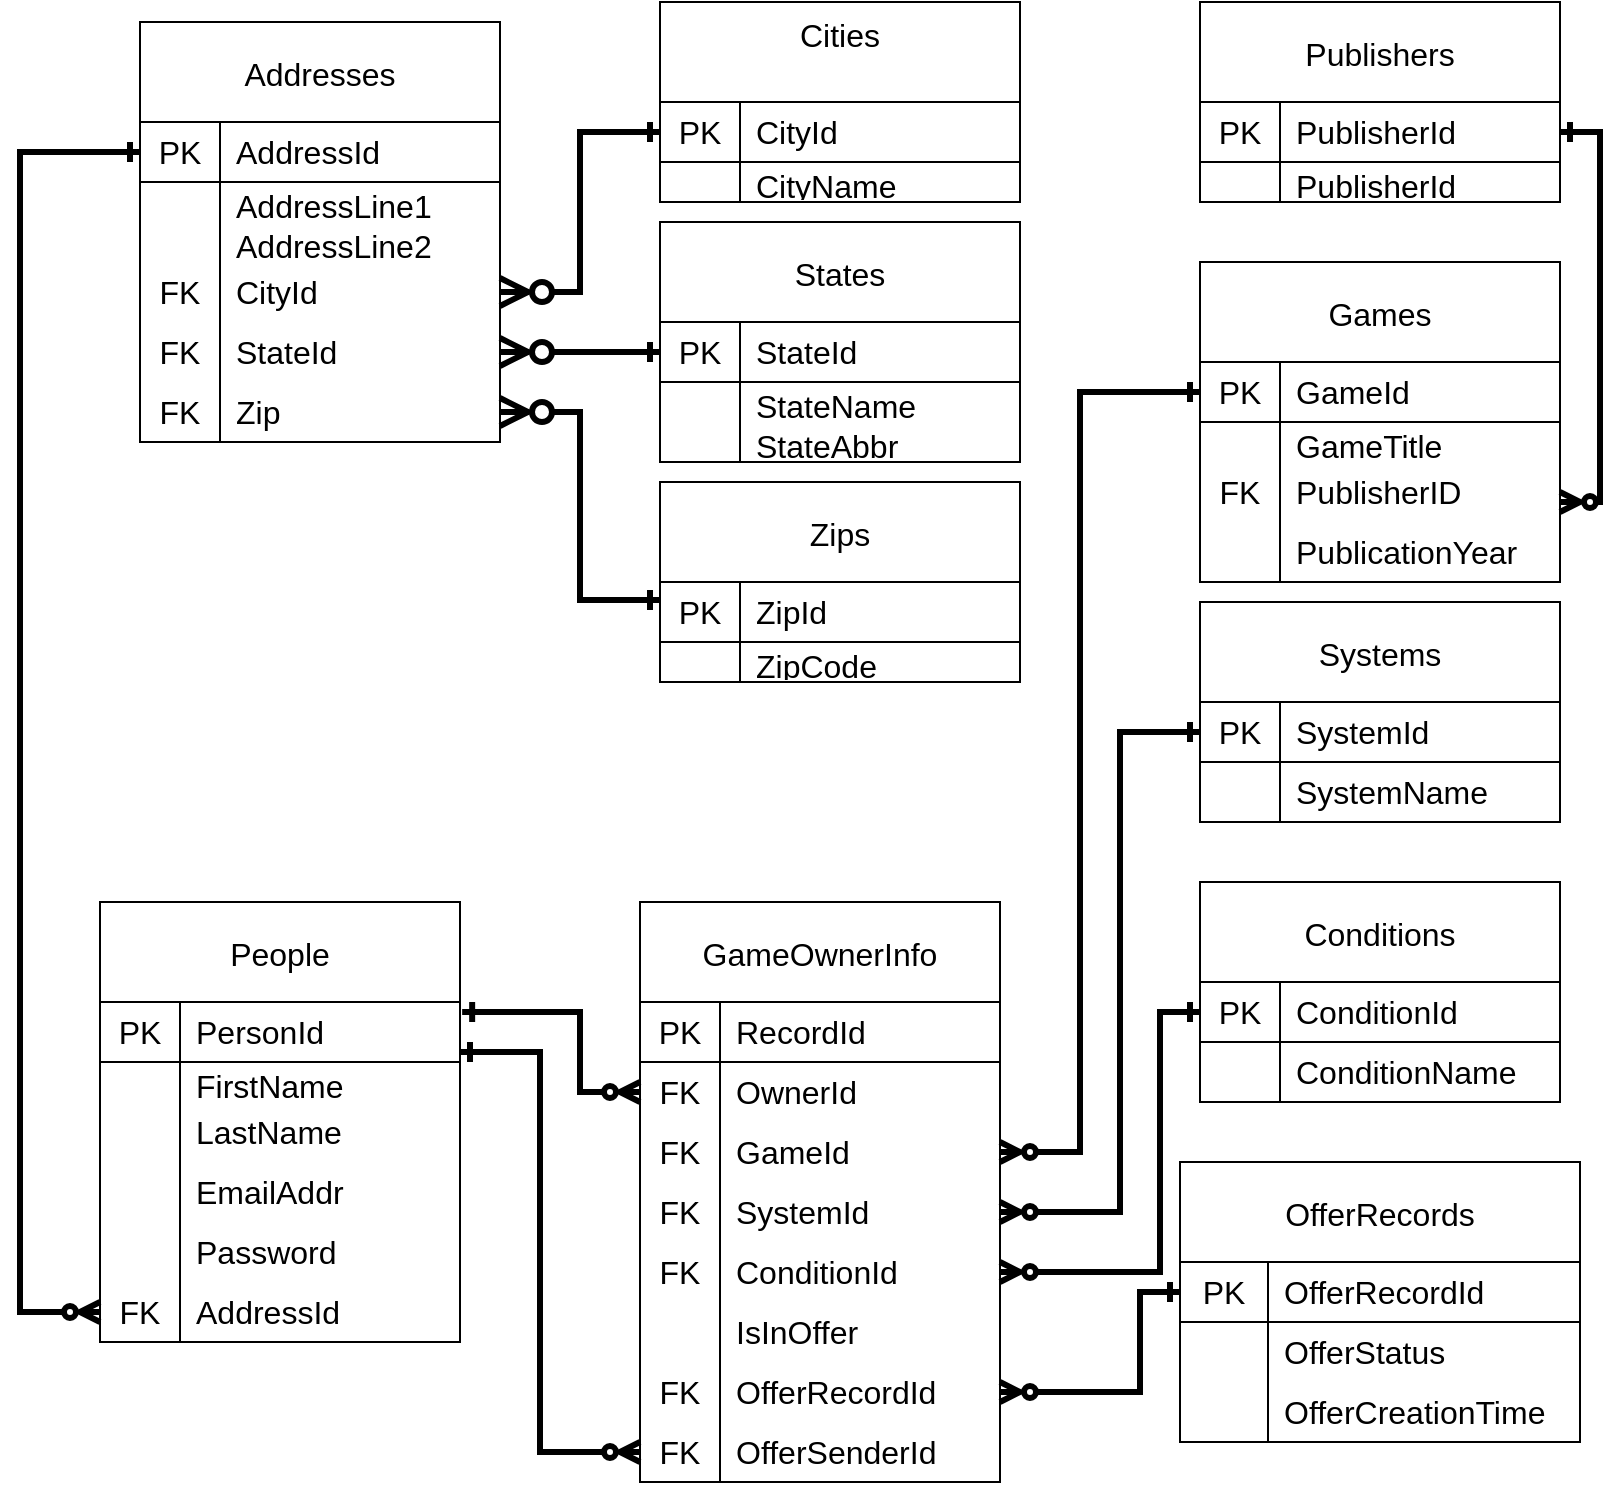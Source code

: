 <mxfile version="26.0.7">
  <diagram name="Page-1" id="Dy0E-FYEpQCQ-sYLgmge">
    <mxGraphModel dx="2074" dy="1261" grid="1" gridSize="10" guides="1" tooltips="1" connect="1" arrows="1" fold="1" page="1" pageScale="1" pageWidth="850" pageHeight="1100" math="0" shadow="0">
      <root>
        <mxCell id="0" />
        <mxCell id="1" parent="0" />
        <object label="GameOwnerInfo" Name="GameOwnerInfo" id="LpSUubDBZR_apJk9NTHd-6">
          <mxCell style="shape=table;startSize=50;container=1;collapsible=0;childLayout=tableLayout;fixedRows=1;rowLines=0;fontStyle=0;strokeColor=default;fontSize=16;columnLines=1;points=[[0,0,0,0,0],[0,0.25,0,0,0],[0,0.5,0,0,0],[0,0.75,0,0,0],[0,1,0,0,0],[0.25,0,0,0,0],[0.25,1,0,0,0],[0.5,0,0,0,0],[0.5,1,0,0,0],[0.75,0,0,0,0],[0.75,1,0,0,0],[1,0,0,0,0],[1,0.25,0,0,0],[1,0.5,0,0,0],[1,0.75,0,0,0],[1,1,0,0,0]];" parent="1" vertex="1">
            <mxGeometry x="340" y="470" width="180" height="290" as="geometry" />
          </mxCell>
        </object>
        <mxCell id="LpSUubDBZR_apJk9NTHd-7" value="" style="shape=tableRow;horizontal=0;startSize=0;swimlaneHead=0;swimlaneBody=0;top=0;left=0;bottom=0;right=0;collapsible=0;dropTarget=0;fillColor=none;points=[[0,0.5],[1,0.5]];portConstraint=eastwest;strokeColor=inherit;fontSize=16;" parent="LpSUubDBZR_apJk9NTHd-6" vertex="1">
          <mxGeometry y="50" width="180" height="30" as="geometry" />
        </mxCell>
        <mxCell id="LpSUubDBZR_apJk9NTHd-8" value="PK" style="shape=partialRectangle;html=1;whiteSpace=wrap;connectable=0;fillColor=none;top=0;left=0;bottom=1;right=0;overflow=hidden;pointerEvents=1;strokeColor=inherit;fontSize=16;" parent="LpSUubDBZR_apJk9NTHd-7" vertex="1">
          <mxGeometry width="40" height="30" as="geometry">
            <mxRectangle width="40" height="30" as="alternateBounds" />
          </mxGeometry>
        </mxCell>
        <mxCell id="LpSUubDBZR_apJk9NTHd-9" value="&lt;div&gt;RecordId&lt;/div&gt;" style="shape=partialRectangle;html=1;whiteSpace=wrap;connectable=0;fillColor=none;top=0;left=0;bottom=1;right=0;align=left;spacingLeft=6;overflow=hidden;strokeColor=inherit;fontSize=16;" parent="LpSUubDBZR_apJk9NTHd-7" vertex="1">
          <mxGeometry x="40" width="140" height="30" as="geometry">
            <mxRectangle width="140" height="30" as="alternateBounds" />
          </mxGeometry>
        </mxCell>
        <mxCell id="LpSUubDBZR_apJk9NTHd-10" value="" style="shape=tableRow;horizontal=0;startSize=0;swimlaneHead=0;swimlaneBody=0;top=0;left=0;bottom=0;right=0;collapsible=0;dropTarget=0;fillColor=none;points=[[0,0.5],[1,0.5]];portConstraint=eastwest;strokeColor=inherit;fontSize=16;" parent="LpSUubDBZR_apJk9NTHd-6" vertex="1">
          <mxGeometry y="80" width="180" height="30" as="geometry" />
        </mxCell>
        <mxCell id="LpSUubDBZR_apJk9NTHd-11" value="FK" style="shape=partialRectangle;html=1;whiteSpace=wrap;connectable=0;fillColor=none;top=0;left=0;bottom=0;right=0;overflow=hidden;strokeColor=inherit;fontSize=16;" parent="LpSUubDBZR_apJk9NTHd-10" vertex="1">
          <mxGeometry width="40" height="30" as="geometry">
            <mxRectangle width="40" height="30" as="alternateBounds" />
          </mxGeometry>
        </mxCell>
        <mxCell id="LpSUubDBZR_apJk9NTHd-12" value="OwnerId" style="shape=partialRectangle;html=1;whiteSpace=wrap;connectable=0;fillColor=none;top=0;left=0;bottom=0;right=0;align=left;spacingLeft=6;overflow=hidden;strokeColor=inherit;fontSize=16;" parent="LpSUubDBZR_apJk9NTHd-10" vertex="1">
          <mxGeometry x="40" width="140" height="30" as="geometry">
            <mxRectangle width="140" height="30" as="alternateBounds" />
          </mxGeometry>
        </mxCell>
        <mxCell id="LpSUubDBZR_apJk9NTHd-13" value="" style="shape=tableRow;horizontal=0;startSize=0;swimlaneHead=0;swimlaneBody=0;top=0;left=0;bottom=0;right=0;collapsible=0;dropTarget=0;fillColor=none;points=[[0,0.5],[1,0.5]];portConstraint=eastwest;strokeColor=inherit;fontSize=16;" parent="LpSUubDBZR_apJk9NTHd-6" vertex="1">
          <mxGeometry y="110" width="180" height="30" as="geometry" />
        </mxCell>
        <mxCell id="LpSUubDBZR_apJk9NTHd-14" value="FK" style="shape=partialRectangle;html=1;whiteSpace=wrap;connectable=0;fillColor=none;top=0;left=0;bottom=0;right=0;overflow=hidden;strokeColor=inherit;fontSize=16;" parent="LpSUubDBZR_apJk9NTHd-13" vertex="1">
          <mxGeometry width="40" height="30" as="geometry">
            <mxRectangle width="40" height="30" as="alternateBounds" />
          </mxGeometry>
        </mxCell>
        <mxCell id="LpSUubDBZR_apJk9NTHd-15" value="GameId" style="shape=partialRectangle;html=1;whiteSpace=wrap;connectable=0;fillColor=none;top=0;left=0;bottom=0;right=0;align=left;spacingLeft=6;overflow=hidden;strokeColor=inherit;fontSize=16;" parent="LpSUubDBZR_apJk9NTHd-13" vertex="1">
          <mxGeometry x="40" width="140" height="30" as="geometry">
            <mxRectangle width="140" height="30" as="alternateBounds" />
          </mxGeometry>
        </mxCell>
        <mxCell id="LpSUubDBZR_apJk9NTHd-18" style="shape=tableRow;horizontal=0;startSize=0;swimlaneHead=0;swimlaneBody=0;top=0;left=0;bottom=0;right=0;collapsible=0;dropTarget=0;fillColor=none;points=[[0,0.5],[1,0.5]];portConstraint=eastwest;strokeColor=inherit;fontSize=16;" parent="LpSUubDBZR_apJk9NTHd-6" vertex="1">
          <mxGeometry y="140" width="180" height="30" as="geometry" />
        </mxCell>
        <mxCell id="LpSUubDBZR_apJk9NTHd-19" value="FK" style="shape=partialRectangle;html=1;whiteSpace=wrap;connectable=0;fillColor=none;top=0;left=0;bottom=0;right=0;overflow=hidden;strokeColor=inherit;fontSize=16;" parent="LpSUubDBZR_apJk9NTHd-18" vertex="1">
          <mxGeometry width="40" height="30" as="geometry">
            <mxRectangle width="40" height="30" as="alternateBounds" />
          </mxGeometry>
        </mxCell>
        <mxCell id="LpSUubDBZR_apJk9NTHd-20" value="SystemId" style="shape=partialRectangle;html=1;whiteSpace=wrap;connectable=0;fillColor=none;top=0;left=0;bottom=0;right=0;align=left;spacingLeft=6;overflow=hidden;strokeColor=inherit;fontSize=16;" parent="LpSUubDBZR_apJk9NTHd-18" vertex="1">
          <mxGeometry x="40" width="140" height="30" as="geometry">
            <mxRectangle width="140" height="30" as="alternateBounds" />
          </mxGeometry>
        </mxCell>
        <mxCell id="LpSUubDBZR_apJk9NTHd-21" style="shape=tableRow;horizontal=0;startSize=0;swimlaneHead=0;swimlaneBody=0;top=0;left=0;bottom=0;right=0;collapsible=0;dropTarget=0;fillColor=none;points=[[0,0.5],[1,0.5]];portConstraint=eastwest;strokeColor=inherit;fontSize=16;" parent="LpSUubDBZR_apJk9NTHd-6" vertex="1">
          <mxGeometry y="170" width="180" height="30" as="geometry" />
        </mxCell>
        <mxCell id="LpSUubDBZR_apJk9NTHd-22" value="FK" style="shape=partialRectangle;html=1;whiteSpace=wrap;connectable=0;fillColor=none;top=0;left=0;bottom=0;right=0;overflow=hidden;strokeColor=inherit;fontSize=16;" parent="LpSUubDBZR_apJk9NTHd-21" vertex="1">
          <mxGeometry width="40" height="30" as="geometry">
            <mxRectangle width="40" height="30" as="alternateBounds" />
          </mxGeometry>
        </mxCell>
        <mxCell id="LpSUubDBZR_apJk9NTHd-23" value="ConditionId" style="shape=partialRectangle;html=1;whiteSpace=wrap;connectable=0;fillColor=none;top=0;left=0;bottom=0;right=0;align=left;spacingLeft=6;overflow=hidden;strokeColor=inherit;fontSize=16;" parent="LpSUubDBZR_apJk9NTHd-21" vertex="1">
          <mxGeometry x="40" width="140" height="30" as="geometry">
            <mxRectangle width="140" height="30" as="alternateBounds" />
          </mxGeometry>
        </mxCell>
        <mxCell id="73Sd_ksoP9KhzYrvWNqZ-52" style="shape=tableRow;horizontal=0;startSize=0;swimlaneHead=0;swimlaneBody=0;top=0;left=0;bottom=0;right=0;collapsible=0;dropTarget=0;fillColor=none;points=[[0,0.5],[1,0.5]];portConstraint=eastwest;strokeColor=inherit;fontSize=16;" parent="LpSUubDBZR_apJk9NTHd-6" vertex="1">
          <mxGeometry y="200" width="180" height="30" as="geometry" />
        </mxCell>
        <mxCell id="73Sd_ksoP9KhzYrvWNqZ-53" style="shape=partialRectangle;html=1;whiteSpace=wrap;connectable=0;fillColor=none;top=0;left=0;bottom=0;right=0;overflow=hidden;strokeColor=inherit;fontSize=16;" parent="73Sd_ksoP9KhzYrvWNqZ-52" vertex="1">
          <mxGeometry width="40" height="30" as="geometry">
            <mxRectangle width="40" height="30" as="alternateBounds" />
          </mxGeometry>
        </mxCell>
        <mxCell id="73Sd_ksoP9KhzYrvWNqZ-54" value="&lt;div&gt;IsInOffer&lt;/div&gt;" style="shape=partialRectangle;html=1;whiteSpace=wrap;connectable=0;fillColor=none;top=0;left=0;bottom=0;right=0;align=left;spacingLeft=6;overflow=hidden;strokeColor=inherit;fontSize=16;" parent="73Sd_ksoP9KhzYrvWNqZ-52" vertex="1">
          <mxGeometry x="40" width="140" height="30" as="geometry">
            <mxRectangle width="140" height="30" as="alternateBounds" />
          </mxGeometry>
        </mxCell>
        <mxCell id="73Sd_ksoP9KhzYrvWNqZ-55" style="shape=tableRow;horizontal=0;startSize=0;swimlaneHead=0;swimlaneBody=0;top=0;left=0;bottom=0;right=0;collapsible=0;dropTarget=0;fillColor=none;points=[[0,0.5],[1,0.5]];portConstraint=eastwest;strokeColor=inherit;fontSize=16;" parent="LpSUubDBZR_apJk9NTHd-6" vertex="1">
          <mxGeometry y="230" width="180" height="30" as="geometry" />
        </mxCell>
        <mxCell id="73Sd_ksoP9KhzYrvWNqZ-56" value="&lt;div&gt;FK&lt;/div&gt;" style="shape=partialRectangle;html=1;whiteSpace=wrap;connectable=0;fillColor=none;top=0;left=0;bottom=0;right=0;overflow=hidden;strokeColor=inherit;fontSize=16;" parent="73Sd_ksoP9KhzYrvWNqZ-55" vertex="1">
          <mxGeometry width="40" height="30" as="geometry">
            <mxRectangle width="40" height="30" as="alternateBounds" />
          </mxGeometry>
        </mxCell>
        <mxCell id="73Sd_ksoP9KhzYrvWNqZ-57" value="&lt;div&gt;OfferRecordId&lt;/div&gt;" style="shape=partialRectangle;html=1;whiteSpace=wrap;connectable=0;fillColor=none;top=0;left=0;bottom=0;right=0;align=left;spacingLeft=6;overflow=hidden;strokeColor=inherit;fontSize=16;" parent="73Sd_ksoP9KhzYrvWNqZ-55" vertex="1">
          <mxGeometry x="40" width="140" height="30" as="geometry">
            <mxRectangle width="140" height="30" as="alternateBounds" />
          </mxGeometry>
        </mxCell>
        <mxCell id="73Sd_ksoP9KhzYrvWNqZ-58" style="shape=tableRow;horizontal=0;startSize=0;swimlaneHead=0;swimlaneBody=0;top=0;left=0;bottom=0;right=0;collapsible=0;dropTarget=0;fillColor=none;points=[[0,0.5],[1,0.5]];portConstraint=eastwest;strokeColor=inherit;fontSize=16;" parent="LpSUubDBZR_apJk9NTHd-6" vertex="1">
          <mxGeometry y="260" width="180" height="30" as="geometry" />
        </mxCell>
        <mxCell id="73Sd_ksoP9KhzYrvWNqZ-59" value="FK" style="shape=partialRectangle;html=1;whiteSpace=wrap;connectable=0;fillColor=none;top=0;left=0;bottom=0;right=0;overflow=hidden;strokeColor=inherit;fontSize=16;" parent="73Sd_ksoP9KhzYrvWNqZ-58" vertex="1">
          <mxGeometry width="40" height="30" as="geometry">
            <mxRectangle width="40" height="30" as="alternateBounds" />
          </mxGeometry>
        </mxCell>
        <mxCell id="73Sd_ksoP9KhzYrvWNqZ-60" value="OfferSenderId" style="shape=partialRectangle;html=1;whiteSpace=wrap;connectable=0;fillColor=none;top=0;left=0;bottom=0;right=0;align=left;spacingLeft=6;overflow=hidden;strokeColor=inherit;fontSize=16;" parent="73Sd_ksoP9KhzYrvWNqZ-58" vertex="1">
          <mxGeometry x="40" width="140" height="30" as="geometry">
            <mxRectangle width="140" height="30" as="alternateBounds" />
          </mxGeometry>
        </mxCell>
        <object label="People" Name="GameOwnerInfo" id="LpSUubDBZR_apJk9NTHd-24">
          <mxCell style="shape=table;startSize=50;container=1;collapsible=0;childLayout=tableLayout;fixedRows=1;rowLines=0;fontStyle=0;fontSize=16;columnLines=1;points=[[0,0,0,0,0],[0,0.25,0,0,0],[0,0.5,0,0,0],[0,0.75,0,0,0],[0,1,0,0,0],[0.25,0,0,0,0],[0.25,1,0,0,0],[0.5,0,0,0,0],[0.5,1,0,0,0],[0.75,0,0,0,0],[0.75,1,0,0,0],[1,0,0,0,0],[1,0.25,0,0,0],[1,0.5,0,0,0],[1,0.75,0,0,0],[1,1,0,0,0]];" parent="1" vertex="1">
            <mxGeometry x="70" y="470" width="180" height="220" as="geometry" />
          </mxCell>
        </object>
        <mxCell id="LpSUubDBZR_apJk9NTHd-25" value="" style="shape=tableRow;horizontal=0;startSize=0;swimlaneHead=0;swimlaneBody=0;top=0;left=0;bottom=0;right=0;collapsible=0;dropTarget=0;fillColor=none;points=[[0,0.5],[1,0.5]];portConstraint=eastwest;strokeColor=inherit;fontSize=16;" parent="LpSUubDBZR_apJk9NTHd-24" vertex="1">
          <mxGeometry y="50" width="180" height="30" as="geometry" />
        </mxCell>
        <mxCell id="LpSUubDBZR_apJk9NTHd-26" value="PK" style="shape=partialRectangle;html=1;whiteSpace=wrap;connectable=0;fillColor=none;top=0;left=1;bottom=1;right=0;overflow=hidden;pointerEvents=1;strokeColor=inherit;fontSize=16;strokeWidth=1;" parent="LpSUubDBZR_apJk9NTHd-25" vertex="1">
          <mxGeometry width="40" height="30" as="geometry">
            <mxRectangle width="40" height="30" as="alternateBounds" />
          </mxGeometry>
        </mxCell>
        <mxCell id="LpSUubDBZR_apJk9NTHd-27" value="PersonId" style="shape=partialRectangle;html=1;whiteSpace=wrap;connectable=0;fillColor=none;top=0;left=1;bottom=1;right=0;align=left;spacingLeft=6;overflow=hidden;strokeColor=inherit;fontSize=16;strokeWidth=1;" parent="LpSUubDBZR_apJk9NTHd-25" vertex="1">
          <mxGeometry x="40" width="140" height="30" as="geometry">
            <mxRectangle width="140" height="30" as="alternateBounds" />
          </mxGeometry>
        </mxCell>
        <mxCell id="LpSUubDBZR_apJk9NTHd-28" value="" style="shape=tableRow;horizontal=0;startSize=0;swimlaneHead=0;swimlaneBody=0;top=0;left=0;bottom=0;right=0;collapsible=0;dropTarget=0;fillColor=none;points=[[0,0.5],[1,0.5]];portConstraint=eastwest;strokeColor=inherit;fontSize=16;" parent="LpSUubDBZR_apJk9NTHd-24" vertex="1">
          <mxGeometry y="80" width="180" height="20" as="geometry" />
        </mxCell>
        <mxCell id="LpSUubDBZR_apJk9NTHd-29" value="" style="shape=partialRectangle;html=1;whiteSpace=wrap;connectable=0;fillColor=none;top=0;left=1;bottom=0;right=0;overflow=hidden;strokeColor=inherit;fontSize=16;strokeWidth=1;" parent="LpSUubDBZR_apJk9NTHd-28" vertex="1">
          <mxGeometry width="40" height="20" as="geometry">
            <mxRectangle width="40" height="20" as="alternateBounds" />
          </mxGeometry>
        </mxCell>
        <mxCell id="LpSUubDBZR_apJk9NTHd-30" value="FirstName" style="shape=partialRectangle;html=1;whiteSpace=wrap;connectable=0;fillColor=none;top=0;left=1;bottom=0;right=1;align=left;spacingLeft=6;overflow=hidden;strokeColor=inherit;fontSize=16;strokeWidth=1;" parent="LpSUubDBZR_apJk9NTHd-28" vertex="1">
          <mxGeometry x="40" width="140" height="20" as="geometry">
            <mxRectangle width="140" height="20" as="alternateBounds" />
          </mxGeometry>
        </mxCell>
        <mxCell id="LpSUubDBZR_apJk9NTHd-31" value="" style="shape=tableRow;horizontal=0;startSize=0;swimlaneHead=0;swimlaneBody=0;top=0;left=0;bottom=0;right=0;collapsible=0;dropTarget=0;fillColor=none;points=[[0,0.5],[1,0.5]];portConstraint=eastwest;strokeColor=inherit;fontSize=16;" parent="LpSUubDBZR_apJk9NTHd-24" vertex="1">
          <mxGeometry y="100" width="180" height="30" as="geometry" />
        </mxCell>
        <mxCell id="LpSUubDBZR_apJk9NTHd-32" value="" style="shape=partialRectangle;html=1;whiteSpace=wrap;connectable=0;fillColor=none;top=0;left=1;bottom=0;right=0;overflow=hidden;strokeColor=inherit;fontSize=16;strokeWidth=1;" parent="LpSUubDBZR_apJk9NTHd-31" vertex="1">
          <mxGeometry width="40" height="30" as="geometry">
            <mxRectangle width="40" height="30" as="alternateBounds" />
          </mxGeometry>
        </mxCell>
        <mxCell id="LpSUubDBZR_apJk9NTHd-33" value="LastName" style="shape=partialRectangle;html=1;whiteSpace=wrap;connectable=0;fillColor=none;top=0;left=1;bottom=0;right=1;align=left;spacingLeft=6;overflow=hidden;strokeColor=inherit;fontSize=16;strokeWidth=1;" parent="LpSUubDBZR_apJk9NTHd-31" vertex="1">
          <mxGeometry x="40" width="140" height="30" as="geometry">
            <mxRectangle width="140" height="30" as="alternateBounds" />
          </mxGeometry>
        </mxCell>
        <mxCell id="LpSUubDBZR_apJk9NTHd-34" style="shape=tableRow;horizontal=0;startSize=0;swimlaneHead=0;swimlaneBody=0;top=0;left=0;bottom=0;right=0;collapsible=0;dropTarget=0;fillColor=none;points=[[0,0.5],[1,0.5]];portConstraint=eastwest;strokeColor=inherit;fontSize=16;" parent="LpSUubDBZR_apJk9NTHd-24" vertex="1">
          <mxGeometry y="130" width="180" height="30" as="geometry" />
        </mxCell>
        <mxCell id="LpSUubDBZR_apJk9NTHd-35" value="" style="shape=partialRectangle;html=1;whiteSpace=wrap;connectable=0;fillColor=none;top=0;left=1;bottom=0;right=0;overflow=hidden;strokeColor=inherit;fontSize=16;strokeWidth=1;" parent="LpSUubDBZR_apJk9NTHd-34" vertex="1">
          <mxGeometry width="40" height="30" as="geometry">
            <mxRectangle width="40" height="30" as="alternateBounds" />
          </mxGeometry>
        </mxCell>
        <mxCell id="LpSUubDBZR_apJk9NTHd-36" value="EmailAddr" style="shape=partialRectangle;html=1;whiteSpace=wrap;connectable=0;fillColor=none;top=0;left=1;bottom=0;right=1;align=left;spacingLeft=6;overflow=hidden;strokeColor=inherit;fontSize=16;strokeWidth=1;" parent="LpSUubDBZR_apJk9NTHd-34" vertex="1">
          <mxGeometry x="40" width="140" height="30" as="geometry">
            <mxRectangle width="140" height="30" as="alternateBounds" />
          </mxGeometry>
        </mxCell>
        <mxCell id="LpSUubDBZR_apJk9NTHd-37" style="shape=tableRow;horizontal=0;startSize=0;swimlaneHead=0;swimlaneBody=0;top=0;left=0;bottom=0;right=0;collapsible=0;dropTarget=0;fillColor=none;points=[[0,0.5],[1,0.5]];portConstraint=eastwest;strokeColor=inherit;fontSize=16;" parent="LpSUubDBZR_apJk9NTHd-24" vertex="1">
          <mxGeometry y="160" width="180" height="30" as="geometry" />
        </mxCell>
        <mxCell id="LpSUubDBZR_apJk9NTHd-38" value="" style="shape=partialRectangle;html=1;whiteSpace=wrap;connectable=0;fillColor=none;top=0;left=1;bottom=0;right=0;overflow=hidden;strokeColor=inherit;fontSize=16;strokeWidth=1;" parent="LpSUubDBZR_apJk9NTHd-37" vertex="1">
          <mxGeometry width="40" height="30" as="geometry">
            <mxRectangle width="40" height="30" as="alternateBounds" />
          </mxGeometry>
        </mxCell>
        <mxCell id="LpSUubDBZR_apJk9NTHd-39" value="Password" style="shape=partialRectangle;html=1;whiteSpace=wrap;connectable=0;fillColor=none;top=0;left=1;bottom=0;right=1;align=left;spacingLeft=6;overflow=hidden;strokeColor=inherit;fontSize=16;strokeWidth=1;" parent="LpSUubDBZR_apJk9NTHd-37" vertex="1">
          <mxGeometry x="40" width="140" height="30" as="geometry">
            <mxRectangle width="140" height="30" as="alternateBounds" />
          </mxGeometry>
        </mxCell>
        <mxCell id="LpSUubDBZR_apJk9NTHd-40" style="shape=tableRow;horizontal=0;startSize=0;swimlaneHead=0;swimlaneBody=0;top=0;left=0;bottom=0;right=0;collapsible=0;dropTarget=0;fillColor=none;points=[[0,0.5],[1,0.5]];portConstraint=eastwest;strokeColor=inherit;fontSize=16;" parent="LpSUubDBZR_apJk9NTHd-24" vertex="1">
          <mxGeometry y="190" width="180" height="30" as="geometry" />
        </mxCell>
        <mxCell id="LpSUubDBZR_apJk9NTHd-41" value="FK" style="shape=partialRectangle;html=1;whiteSpace=wrap;connectable=0;fillColor=none;top=0;left=1;bottom=0;right=0;overflow=hidden;strokeColor=inherit;fontSize=16;strokeWidth=1;" parent="LpSUubDBZR_apJk9NTHd-40" vertex="1">
          <mxGeometry width="40" height="30" as="geometry">
            <mxRectangle width="40" height="30" as="alternateBounds" />
          </mxGeometry>
        </mxCell>
        <mxCell id="LpSUubDBZR_apJk9NTHd-42" value="AddressId" style="shape=partialRectangle;html=1;whiteSpace=wrap;connectable=0;fillColor=none;top=0;left=1;bottom=0;right=1;align=left;spacingLeft=6;overflow=hidden;strokeColor=inherit;fontSize=16;strokeWidth=1;" parent="LpSUubDBZR_apJk9NTHd-40" vertex="1">
          <mxGeometry x="40" width="140" height="30" as="geometry">
            <mxRectangle width="140" height="30" as="alternateBounds" />
          </mxGeometry>
        </mxCell>
        <mxCell id="LpSUubDBZR_apJk9NTHd-45" value="" style="edgeStyle=elbowEdgeStyle;elbow=horizontal;endArrow=ERzeroToMany; startArrow=EROne; html=1;curved=0;rounded=0;endFill=0;strokeWidth=3;jumpStyle=none;exitX=1.006;exitY=0.167;exitDx=0;exitDy=0;startArrow=ERone;startFill=0;entryX=0;entryY=0.5;entryDx=0;entryDy=0;exitPerimeter=0;" parent="1" source="LpSUubDBZR_apJk9NTHd-25" target="LpSUubDBZR_apJk9NTHd-10" edge="1">
          <mxGeometry width="50" height="50" relative="1" as="geometry">
            <mxPoint x="240" y="210" as="sourcePoint" />
            <mxPoint x="380" y="635" as="targetPoint" />
            <Array as="points">
              <mxPoint x="310" y="550" />
            </Array>
          </mxGeometry>
        </mxCell>
        <object label="Addresses" Name="GameOwnerInfo" id="LpSUubDBZR_apJk9NTHd-47">
          <mxCell style="shape=table;startSize=50;container=1;collapsible=0;childLayout=tableLayout;fixedRows=1;rowLines=0;fontStyle=0;strokeColor=default;fontSize=16;columnLines=1;points=[[0,0,0,0,0],[0,0.25,0,0,0],[0,0.5,0,0,0],[0,0.75,0,0,0],[0,1,0,0,0],[0.25,0,0,0,0],[0.25,1,0,0,0],[0.5,0,0,0,0],[0.5,1,0,0,0],[0.75,0,0,0,0],[0.75,1,0,0,0],[1,0,0,0,0],[1,0.25,0,0,0],[1,0.5,0,0,0],[1,0.75,0,0,0],[1,1,0,0,0]];" parent="1" vertex="1">
            <mxGeometry x="90" y="30" width="180" height="210" as="geometry" />
          </mxCell>
        </object>
        <mxCell id="LpSUubDBZR_apJk9NTHd-48" value="" style="shape=tableRow;horizontal=0;startSize=0;swimlaneHead=0;swimlaneBody=0;top=0;left=0;bottom=0;right=0;collapsible=0;dropTarget=0;fillColor=none;points=[[0,0.5],[1,0.5]];portConstraint=eastwest;strokeColor=inherit;fontSize=16;" parent="LpSUubDBZR_apJk9NTHd-47" vertex="1">
          <mxGeometry y="50" width="180" height="30" as="geometry" />
        </mxCell>
        <mxCell id="LpSUubDBZR_apJk9NTHd-49" value="PK" style="shape=partialRectangle;html=1;whiteSpace=wrap;connectable=0;fillColor=none;top=0;left=0;bottom=1;right=0;overflow=hidden;pointerEvents=1;strokeColor=inherit;fontSize=16;" parent="LpSUubDBZR_apJk9NTHd-48" vertex="1">
          <mxGeometry width="40" height="30" as="geometry">
            <mxRectangle width="40" height="30" as="alternateBounds" />
          </mxGeometry>
        </mxCell>
        <mxCell id="LpSUubDBZR_apJk9NTHd-50" value="AddressId" style="shape=partialRectangle;html=1;whiteSpace=wrap;connectable=0;fillColor=none;top=0;left=0;bottom=1;right=0;align=left;spacingLeft=6;overflow=hidden;strokeColor=inherit;fontSize=16;" parent="LpSUubDBZR_apJk9NTHd-48" vertex="1">
          <mxGeometry x="40" width="140" height="30" as="geometry">
            <mxRectangle width="140" height="30" as="alternateBounds" />
          </mxGeometry>
        </mxCell>
        <mxCell id="LpSUubDBZR_apJk9NTHd-51" value="" style="shape=tableRow;horizontal=0;startSize=0;swimlaneHead=0;swimlaneBody=0;top=0;left=0;bottom=0;right=0;collapsible=0;dropTarget=0;fillColor=none;points=[[0,0.5],[1,0.5]];portConstraint=eastwest;strokeColor=inherit;fontSize=16;" parent="LpSUubDBZR_apJk9NTHd-47" vertex="1">
          <mxGeometry y="80" width="180" height="20" as="geometry" />
        </mxCell>
        <mxCell id="LpSUubDBZR_apJk9NTHd-52" value="" style="shape=partialRectangle;html=1;whiteSpace=wrap;connectable=0;fillColor=none;top=0;left=0;bottom=0;right=0;overflow=hidden;strokeColor=inherit;fontSize=16;" parent="LpSUubDBZR_apJk9NTHd-51" vertex="1">
          <mxGeometry width="40" height="20" as="geometry">
            <mxRectangle width="40" height="20" as="alternateBounds" />
          </mxGeometry>
        </mxCell>
        <mxCell id="LpSUubDBZR_apJk9NTHd-53" value="&lt;div&gt;AddressLine1&lt;/div&gt;" style="shape=partialRectangle;html=1;whiteSpace=wrap;connectable=0;fillColor=none;top=0;left=0;bottom=0;right=0;align=left;spacingLeft=6;overflow=hidden;strokeColor=inherit;fontSize=16;" parent="LpSUubDBZR_apJk9NTHd-51" vertex="1">
          <mxGeometry x="40" width="140" height="20" as="geometry">
            <mxRectangle width="140" height="20" as="alternateBounds" />
          </mxGeometry>
        </mxCell>
        <mxCell id="LpSUubDBZR_apJk9NTHd-54" value="" style="shape=tableRow;horizontal=0;startSize=0;swimlaneHead=0;swimlaneBody=0;top=0;left=0;bottom=0;right=0;collapsible=0;dropTarget=0;fillColor=none;points=[[0,0.5],[1,0.5]];portConstraint=eastwest;strokeColor=inherit;fontSize=16;" parent="LpSUubDBZR_apJk9NTHd-47" vertex="1">
          <mxGeometry y="100" width="180" height="20" as="geometry" />
        </mxCell>
        <mxCell id="LpSUubDBZR_apJk9NTHd-55" value="" style="shape=partialRectangle;html=1;whiteSpace=wrap;connectable=0;fillColor=none;top=0;left=0;bottom=0;right=0;overflow=hidden;strokeColor=inherit;fontSize=16;" parent="LpSUubDBZR_apJk9NTHd-54" vertex="1">
          <mxGeometry width="40" height="20" as="geometry">
            <mxRectangle width="40" height="20" as="alternateBounds" />
          </mxGeometry>
        </mxCell>
        <mxCell id="LpSUubDBZR_apJk9NTHd-56" value="&lt;div&gt;AddressLine2&lt;/div&gt;" style="shape=partialRectangle;html=1;whiteSpace=wrap;connectable=0;fillColor=none;top=0;left=0;bottom=0;right=0;align=left;spacingLeft=6;overflow=hidden;strokeColor=inherit;fontSize=16;" parent="LpSUubDBZR_apJk9NTHd-54" vertex="1">
          <mxGeometry x="40" width="140" height="20" as="geometry">
            <mxRectangle width="140" height="20" as="alternateBounds" />
          </mxGeometry>
        </mxCell>
        <mxCell id="LpSUubDBZR_apJk9NTHd-57" style="shape=tableRow;horizontal=0;startSize=0;swimlaneHead=0;swimlaneBody=0;top=0;left=0;bottom=0;right=0;collapsible=0;dropTarget=0;fillColor=none;points=[[0,0.5],[1,0.5]];portConstraint=eastwest;strokeColor=inherit;fontSize=16;" parent="LpSUubDBZR_apJk9NTHd-47" vertex="1">
          <mxGeometry y="120" width="180" height="30" as="geometry" />
        </mxCell>
        <mxCell id="LpSUubDBZR_apJk9NTHd-58" value="FK" style="shape=partialRectangle;html=1;whiteSpace=wrap;connectable=0;fillColor=none;top=0;left=0;bottom=0;right=0;overflow=hidden;strokeColor=inherit;fontSize=16;" parent="LpSUubDBZR_apJk9NTHd-57" vertex="1">
          <mxGeometry width="40" height="30" as="geometry">
            <mxRectangle width="40" height="30" as="alternateBounds" />
          </mxGeometry>
        </mxCell>
        <mxCell id="LpSUubDBZR_apJk9NTHd-59" value="CityId" style="shape=partialRectangle;html=1;whiteSpace=wrap;connectable=0;fillColor=none;top=0;left=0;bottom=0;right=0;align=left;spacingLeft=6;overflow=hidden;strokeColor=inherit;fontSize=16;" parent="LpSUubDBZR_apJk9NTHd-57" vertex="1">
          <mxGeometry x="40" width="140" height="30" as="geometry">
            <mxRectangle width="140" height="30" as="alternateBounds" />
          </mxGeometry>
        </mxCell>
        <mxCell id="LpSUubDBZR_apJk9NTHd-60" style="shape=tableRow;horizontal=0;startSize=0;swimlaneHead=0;swimlaneBody=0;top=0;left=0;bottom=0;right=0;collapsible=0;dropTarget=0;fillColor=none;points=[[0,0.5],[1,0.5]];portConstraint=eastwest;strokeColor=inherit;fontSize=16;" parent="LpSUubDBZR_apJk9NTHd-47" vertex="1">
          <mxGeometry y="150" width="180" height="30" as="geometry" />
        </mxCell>
        <mxCell id="LpSUubDBZR_apJk9NTHd-61" value="FK" style="shape=partialRectangle;html=1;whiteSpace=wrap;connectable=0;fillColor=none;top=0;left=0;bottom=0;right=0;overflow=hidden;strokeColor=inherit;fontSize=16;" parent="LpSUubDBZR_apJk9NTHd-60" vertex="1">
          <mxGeometry width="40" height="30" as="geometry">
            <mxRectangle width="40" height="30" as="alternateBounds" />
          </mxGeometry>
        </mxCell>
        <mxCell id="LpSUubDBZR_apJk9NTHd-62" value="StateId" style="shape=partialRectangle;html=1;whiteSpace=wrap;connectable=0;fillColor=none;top=0;left=0;bottom=0;right=0;align=left;spacingLeft=6;overflow=hidden;strokeColor=inherit;fontSize=16;" parent="LpSUubDBZR_apJk9NTHd-60" vertex="1">
          <mxGeometry x="40" width="140" height="30" as="geometry">
            <mxRectangle width="140" height="30" as="alternateBounds" />
          </mxGeometry>
        </mxCell>
        <mxCell id="LpSUubDBZR_apJk9NTHd-63" style="shape=tableRow;horizontal=0;startSize=0;swimlaneHead=0;swimlaneBody=0;top=0;left=0;bottom=0;right=0;collapsible=0;dropTarget=0;fillColor=none;points=[[0,0.5],[1,0.5]];portConstraint=eastwest;strokeColor=inherit;fontSize=16;" parent="LpSUubDBZR_apJk9NTHd-47" vertex="1">
          <mxGeometry y="180" width="180" height="30" as="geometry" />
        </mxCell>
        <mxCell id="LpSUubDBZR_apJk9NTHd-64" value="FK" style="shape=partialRectangle;html=1;whiteSpace=wrap;connectable=0;fillColor=none;top=0;left=0;bottom=0;right=0;overflow=hidden;strokeColor=inherit;fontSize=16;" parent="LpSUubDBZR_apJk9NTHd-63" vertex="1">
          <mxGeometry width="40" height="30" as="geometry">
            <mxRectangle width="40" height="30" as="alternateBounds" />
          </mxGeometry>
        </mxCell>
        <mxCell id="LpSUubDBZR_apJk9NTHd-65" value="&lt;div&gt;Zip&lt;/div&gt;" style="shape=partialRectangle;html=1;whiteSpace=wrap;connectable=0;fillColor=none;top=0;left=0;bottom=0;right=0;align=left;spacingLeft=6;overflow=hidden;strokeColor=inherit;fontSize=16;" parent="LpSUubDBZR_apJk9NTHd-63" vertex="1">
          <mxGeometry x="40" width="140" height="30" as="geometry">
            <mxRectangle width="140" height="30" as="alternateBounds" />
          </mxGeometry>
        </mxCell>
        <mxCell id="LpSUubDBZR_apJk9NTHd-66" value="" style="edgeStyle=elbowEdgeStyle;elbow=horizontal;endArrow=ERzeroToMany; startArrow=EROne; html=1;curved=0;rounded=0;endFill=0;strokeWidth=3;jumpStyle=none;startArrow=ERone;startFill=0;entryX=0;entryY=0.5;entryDx=0;entryDy=0;exitX=0;exitY=0.5;exitDx=0;exitDy=0;" parent="1" source="LpSUubDBZR_apJk9NTHd-48" target="LpSUubDBZR_apJk9NTHd-40" edge="1">
          <mxGeometry width="50" height="50" relative="1" as="geometry">
            <mxPoint x="50" y="120" as="sourcePoint" />
            <mxPoint x="270" y="610" as="targetPoint" />
            <Array as="points">
              <mxPoint x="30" y="360" />
            </Array>
          </mxGeometry>
        </mxCell>
        <object label="Cities&#xa;" Name="GameOwnerInfo" id="LpSUubDBZR_apJk9NTHd-77">
          <mxCell style="shape=table;startSize=50;container=1;collapsible=0;childLayout=tableLayout;fixedRows=1;rowLines=0;fontStyle=0;strokeColor=default;fontSize=16;columnLines=1;points=[[0,0,0,0,0],[0,0.25,0,0,0],[0,0.5,0,0,0],[0,0.75,0,0,0],[0,1,0,0,0],[0.25,0,0,0,0],[0.25,1,0,0,0],[0.5,0,0,0,0],[0.5,1,0,0,0],[0.75,0,0,0,0],[0.75,1,0,0,0],[1,0,0,0,0],[1,0.25,0,0,0],[1,0.5,0,0,0],[1,0.75,0,0,0],[1,1,0,0,0]];" parent="1" vertex="1">
            <mxGeometry x="350" y="20" width="180" height="100" as="geometry" />
          </mxCell>
        </object>
        <mxCell id="LpSUubDBZR_apJk9NTHd-78" value="" style="shape=tableRow;horizontal=0;startSize=0;swimlaneHead=0;swimlaneBody=0;top=0;left=0;bottom=0;right=0;collapsible=0;dropTarget=0;fillColor=none;points=[[0,0.5],[1,0.5]];portConstraint=eastwest;strokeColor=inherit;fontSize=16;" parent="LpSUubDBZR_apJk9NTHd-77" vertex="1">
          <mxGeometry y="50" width="180" height="30" as="geometry" />
        </mxCell>
        <mxCell id="LpSUubDBZR_apJk9NTHd-79" value="PK" style="shape=partialRectangle;html=1;whiteSpace=wrap;connectable=0;fillColor=none;top=0;left=0;bottom=1;right=0;overflow=hidden;pointerEvents=1;strokeColor=inherit;fontSize=16;" parent="LpSUubDBZR_apJk9NTHd-78" vertex="1">
          <mxGeometry width="40" height="30" as="geometry">
            <mxRectangle width="40" height="30" as="alternateBounds" />
          </mxGeometry>
        </mxCell>
        <mxCell id="LpSUubDBZR_apJk9NTHd-80" value="CityId" style="shape=partialRectangle;html=1;whiteSpace=wrap;connectable=0;fillColor=none;top=0;left=0;bottom=1;right=0;align=left;spacingLeft=6;overflow=hidden;strokeColor=inherit;fontSize=16;" parent="LpSUubDBZR_apJk9NTHd-78" vertex="1">
          <mxGeometry x="40" width="140" height="30" as="geometry">
            <mxRectangle width="140" height="30" as="alternateBounds" />
          </mxGeometry>
        </mxCell>
        <mxCell id="LpSUubDBZR_apJk9NTHd-81" value="" style="shape=tableRow;horizontal=0;startSize=0;swimlaneHead=0;swimlaneBody=0;top=0;left=0;bottom=0;right=0;collapsible=0;dropTarget=0;fillColor=none;points=[[0,0.5],[1,0.5]];portConstraint=eastwest;strokeColor=inherit;fontSize=16;" parent="LpSUubDBZR_apJk9NTHd-77" vertex="1">
          <mxGeometry y="80" width="180" height="20" as="geometry" />
        </mxCell>
        <mxCell id="LpSUubDBZR_apJk9NTHd-82" value="" style="shape=partialRectangle;html=1;whiteSpace=wrap;connectable=0;fillColor=none;top=0;left=0;bottom=0;right=0;overflow=hidden;strokeColor=inherit;fontSize=16;" parent="LpSUubDBZR_apJk9NTHd-81" vertex="1">
          <mxGeometry width="40" height="20" as="geometry">
            <mxRectangle width="40" height="20" as="alternateBounds" />
          </mxGeometry>
        </mxCell>
        <mxCell id="LpSUubDBZR_apJk9NTHd-83" value="CityName" style="shape=partialRectangle;html=1;whiteSpace=wrap;connectable=0;fillColor=none;top=0;left=0;bottom=0;right=0;align=left;spacingLeft=6;overflow=hidden;strokeColor=inherit;fontSize=16;" parent="LpSUubDBZR_apJk9NTHd-81" vertex="1">
          <mxGeometry x="40" width="140" height="20" as="geometry">
            <mxRectangle width="140" height="20" as="alternateBounds" />
          </mxGeometry>
        </mxCell>
        <mxCell id="LpSUubDBZR_apJk9NTHd-97" value="" style="edgeStyle=elbowEdgeStyle;elbow=horizontal;endArrow=ERone;html=1;curved=0;rounded=0;endSize=6;startSize=10;strokeWidth=3;entryX=0;entryY=0.5;entryDx=0;entryDy=0;exitX=1;exitY=0.5;exitDx=0;exitDy=0;endFill=0;startArrow=ERzeroToMany;startFill=0;" parent="1" source="LpSUubDBZR_apJk9NTHd-57" target="LpSUubDBZR_apJk9NTHd-78" edge="1">
          <mxGeometry width="50" height="50" relative="1" as="geometry">
            <mxPoint x="520" y="350" as="sourcePoint" />
            <mxPoint x="570" y="300" as="targetPoint" />
          </mxGeometry>
        </mxCell>
        <object label="States" Name="GameOwnerInfo" id="LpSUubDBZR_apJk9NTHd-98">
          <mxCell style="shape=table;startSize=50;container=1;collapsible=0;childLayout=tableLayout;fixedRows=1;rowLines=0;fontStyle=0;strokeColor=default;fontSize=16;columnLines=1;points=[[0,0,0,0,0],[0,0.25,0,0,0],[0,0.5,0,0,0],[0,0.75,0,0,0],[0,1,0,0,0],[0.25,0,0,0,0],[0.25,1,0,0,0],[0.5,0,0,0,0],[0.5,1,0,0,0],[0.75,0,0,0,0],[0.75,1,0,0,0],[1,0,0,0,0],[1,0.25,0,0,0],[1,0.5,0,0,0],[1,0.75,0,0,0],[1,1,0,0,0]];" parent="1" vertex="1">
            <mxGeometry x="350" y="130" width="180" height="120" as="geometry" />
          </mxCell>
        </object>
        <mxCell id="LpSUubDBZR_apJk9NTHd-99" value="" style="shape=tableRow;horizontal=0;startSize=0;swimlaneHead=0;swimlaneBody=0;top=0;left=0;bottom=0;right=0;collapsible=0;dropTarget=0;fillColor=none;points=[[0,0.5],[1,0.5]];portConstraint=eastwest;strokeColor=inherit;fontSize=16;" parent="LpSUubDBZR_apJk9NTHd-98" vertex="1">
          <mxGeometry y="50" width="180" height="30" as="geometry" />
        </mxCell>
        <mxCell id="LpSUubDBZR_apJk9NTHd-100" value="PK" style="shape=partialRectangle;html=1;whiteSpace=wrap;connectable=0;fillColor=none;top=0;left=0;bottom=1;right=0;overflow=hidden;pointerEvents=1;strokeColor=inherit;fontSize=16;" parent="LpSUubDBZR_apJk9NTHd-99" vertex="1">
          <mxGeometry width="40" height="30" as="geometry">
            <mxRectangle width="40" height="30" as="alternateBounds" />
          </mxGeometry>
        </mxCell>
        <mxCell id="LpSUubDBZR_apJk9NTHd-101" value="StateId" style="shape=partialRectangle;html=1;whiteSpace=wrap;connectable=0;fillColor=none;top=0;left=0;bottom=1;right=0;align=left;spacingLeft=6;overflow=hidden;strokeColor=inherit;fontSize=16;" parent="LpSUubDBZR_apJk9NTHd-99" vertex="1">
          <mxGeometry x="40" width="140" height="30" as="geometry">
            <mxRectangle width="140" height="30" as="alternateBounds" />
          </mxGeometry>
        </mxCell>
        <mxCell id="LpSUubDBZR_apJk9NTHd-102" value="" style="shape=tableRow;horizontal=0;startSize=0;swimlaneHead=0;swimlaneBody=0;top=0;left=0;bottom=0;right=0;collapsible=0;dropTarget=0;fillColor=none;points=[[0,0.5],[1,0.5]];portConstraint=eastwest;strokeColor=inherit;fontSize=16;" parent="LpSUubDBZR_apJk9NTHd-98" vertex="1">
          <mxGeometry y="80" width="180" height="20" as="geometry" />
        </mxCell>
        <mxCell id="LpSUubDBZR_apJk9NTHd-103" value="" style="shape=partialRectangle;html=1;whiteSpace=wrap;connectable=0;fillColor=none;top=0;left=0;bottom=0;right=0;overflow=hidden;strokeColor=inherit;fontSize=16;" parent="LpSUubDBZR_apJk9NTHd-102" vertex="1">
          <mxGeometry width="40" height="20" as="geometry">
            <mxRectangle width="40" height="20" as="alternateBounds" />
          </mxGeometry>
        </mxCell>
        <mxCell id="LpSUubDBZR_apJk9NTHd-104" value="StateName" style="shape=partialRectangle;html=1;whiteSpace=wrap;connectable=0;fillColor=none;top=0;left=0;bottom=0;right=0;align=left;spacingLeft=6;overflow=hidden;strokeColor=inherit;fontSize=16;" parent="LpSUubDBZR_apJk9NTHd-102" vertex="1">
          <mxGeometry x="40" width="140" height="20" as="geometry">
            <mxRectangle width="140" height="20" as="alternateBounds" />
          </mxGeometry>
        </mxCell>
        <mxCell id="LpSUubDBZR_apJk9NTHd-105" style="shape=tableRow;horizontal=0;startSize=0;swimlaneHead=0;swimlaneBody=0;top=0;left=0;bottom=0;right=0;collapsible=0;dropTarget=0;fillColor=none;points=[[0,0.5],[1,0.5]];portConstraint=eastwest;strokeColor=inherit;fontSize=16;" parent="LpSUubDBZR_apJk9NTHd-98" vertex="1">
          <mxGeometry y="100" width="180" height="20" as="geometry" />
        </mxCell>
        <mxCell id="LpSUubDBZR_apJk9NTHd-106" style="shape=partialRectangle;html=1;whiteSpace=wrap;connectable=0;fillColor=none;top=0;left=0;bottom=0;right=0;overflow=hidden;strokeColor=inherit;fontSize=16;" parent="LpSUubDBZR_apJk9NTHd-105" vertex="1">
          <mxGeometry width="40" height="20" as="geometry">
            <mxRectangle width="40" height="20" as="alternateBounds" />
          </mxGeometry>
        </mxCell>
        <mxCell id="LpSUubDBZR_apJk9NTHd-107" value="StateAbbr" style="shape=partialRectangle;html=1;whiteSpace=wrap;connectable=0;fillColor=none;top=0;left=0;bottom=0;right=0;align=left;spacingLeft=6;overflow=hidden;strokeColor=inherit;fontSize=16;" parent="LpSUubDBZR_apJk9NTHd-105" vertex="1">
          <mxGeometry x="40" width="140" height="20" as="geometry">
            <mxRectangle width="140" height="20" as="alternateBounds" />
          </mxGeometry>
        </mxCell>
        <mxCell id="LpSUubDBZR_apJk9NTHd-108" value="" style="edgeStyle=elbowEdgeStyle;elbow=horizontal;endArrow=ERone;html=1;curved=0;rounded=0;endSize=6;startSize=10;strokeWidth=3;entryX=0;entryY=0.5;entryDx=0;entryDy=0;exitX=1;exitY=0.5;exitDx=0;exitDy=0;endFill=0;startArrow=ERzeroToMany;startFill=0;" parent="1" source="LpSUubDBZR_apJk9NTHd-60" target="LpSUubDBZR_apJk9NTHd-99" edge="1">
          <mxGeometry width="50" height="50" relative="1" as="geometry">
            <mxPoint x="480" y="235" as="sourcePoint" />
            <mxPoint x="609" y="115" as="targetPoint" />
          </mxGeometry>
        </mxCell>
        <object label="Zips" Name="GameOwnerInfo" id="LpSUubDBZR_apJk9NTHd-110">
          <mxCell style="shape=table;startSize=50;container=1;collapsible=0;childLayout=tableLayout;fixedRows=1;rowLines=0;fontStyle=0;strokeColor=default;fontSize=16;columnLines=1;points=[[0,0,0,0,0],[0,0.25,0,0,0],[0,0.5,0,0,0],[0,0.75,0,0,0],[0,1,0,0,0],[0.25,0,0,0,0],[0.25,1,0,0,0],[0.5,0,0,0,0],[0.5,1,0,0,0],[0.75,0,0,0,0],[0.75,1,0,0,0],[1,0,0,0,0],[1,0.25,0,0,0],[1,0.5,0,0,0],[1,0.75,0,0,0],[1,1,0,0,0]];" parent="1" vertex="1">
            <mxGeometry x="350" y="260" width="180" height="100" as="geometry" />
          </mxCell>
        </object>
        <mxCell id="LpSUubDBZR_apJk9NTHd-111" value="" style="shape=tableRow;horizontal=0;startSize=0;swimlaneHead=0;swimlaneBody=0;top=0;left=0;bottom=0;right=0;collapsible=0;dropTarget=0;fillColor=none;points=[[0,0.5],[1,0.5]];portConstraint=eastwest;strokeColor=inherit;fontSize=16;" parent="LpSUubDBZR_apJk9NTHd-110" vertex="1">
          <mxGeometry y="50" width="180" height="30" as="geometry" />
        </mxCell>
        <mxCell id="LpSUubDBZR_apJk9NTHd-112" value="PK" style="shape=partialRectangle;html=1;whiteSpace=wrap;connectable=0;fillColor=none;top=0;left=0;bottom=1;right=0;overflow=hidden;pointerEvents=1;strokeColor=inherit;fontSize=16;" parent="LpSUubDBZR_apJk9NTHd-111" vertex="1">
          <mxGeometry width="40" height="30" as="geometry">
            <mxRectangle width="40" height="30" as="alternateBounds" />
          </mxGeometry>
        </mxCell>
        <mxCell id="LpSUubDBZR_apJk9NTHd-113" value="ZipId" style="shape=partialRectangle;html=1;whiteSpace=wrap;connectable=0;fillColor=none;top=0;left=0;bottom=1;right=0;align=left;spacingLeft=6;overflow=hidden;strokeColor=inherit;fontSize=16;" parent="LpSUubDBZR_apJk9NTHd-111" vertex="1">
          <mxGeometry x="40" width="140" height="30" as="geometry">
            <mxRectangle width="140" height="30" as="alternateBounds" />
          </mxGeometry>
        </mxCell>
        <mxCell id="LpSUubDBZR_apJk9NTHd-114" value="" style="shape=tableRow;horizontal=0;startSize=0;swimlaneHead=0;swimlaneBody=0;top=0;left=0;bottom=0;right=0;collapsible=0;dropTarget=0;fillColor=none;points=[[0,0.5],[1,0.5]];portConstraint=eastwest;strokeColor=inherit;fontSize=16;" parent="LpSUubDBZR_apJk9NTHd-110" vertex="1">
          <mxGeometry y="80" width="180" height="20" as="geometry" />
        </mxCell>
        <mxCell id="LpSUubDBZR_apJk9NTHd-115" value="" style="shape=partialRectangle;html=1;whiteSpace=wrap;connectable=0;fillColor=none;top=0;left=0;bottom=0;right=0;overflow=hidden;strokeColor=inherit;fontSize=16;" parent="LpSUubDBZR_apJk9NTHd-114" vertex="1">
          <mxGeometry width="40" height="20" as="geometry">
            <mxRectangle width="40" height="20" as="alternateBounds" />
          </mxGeometry>
        </mxCell>
        <mxCell id="LpSUubDBZR_apJk9NTHd-116" value="&lt;div&gt;ZipCode&lt;/div&gt;" style="shape=partialRectangle;html=1;whiteSpace=wrap;connectable=0;fillColor=none;top=0;left=0;bottom=0;right=0;align=left;spacingLeft=6;overflow=hidden;strokeColor=inherit;fontSize=16;" parent="LpSUubDBZR_apJk9NTHd-114" vertex="1">
          <mxGeometry x="40" width="140" height="20" as="geometry">
            <mxRectangle width="140" height="20" as="alternateBounds" />
          </mxGeometry>
        </mxCell>
        <mxCell id="73Sd_ksoP9KhzYrvWNqZ-1" value="" style="edgeStyle=elbowEdgeStyle;elbow=horizontal;endArrow=ERone;html=1;curved=0;rounded=0;endSize=6;startSize=10;strokeWidth=3;entryX=0;entryY=0.3;entryDx=0;entryDy=0;exitX=1;exitY=0.5;exitDx=0;exitDy=0;endFill=0;startArrow=ERzeroToMany;startFill=0;entryPerimeter=0;" parent="1" source="LpSUubDBZR_apJk9NTHd-63" target="LpSUubDBZR_apJk9NTHd-111" edge="1">
          <mxGeometry width="50" height="50" relative="1" as="geometry">
            <mxPoint x="430" y="370" as="sourcePoint" />
            <mxPoint x="559" y="370" as="targetPoint" />
          </mxGeometry>
        </mxCell>
        <object label="Games" Name="GameOwnerInfo" id="73Sd_ksoP9KhzYrvWNqZ-2">
          <mxCell style="shape=table;startSize=50;container=1;collapsible=0;childLayout=tableLayout;fixedRows=1;rowLines=0;fontStyle=0;strokeColor=default;fontSize=16;columnLines=1;points=[[0,0,0,0,0],[0,0.25,0,0,0],[0,0.5,0,0,0],[0,0.75,0,0,0],[0,1,0,0,0],[0.25,0,0,0,0],[0.25,1,0,0,0],[0.5,0,0,0,0],[0.5,1,0,0,0],[0.75,0,0,0,0],[0.75,1,0,0,0],[1,0,0,0,0],[1,0.25,0,0,0],[1,0.5,0,0,0],[1,0.75,0,0,0],[1,1,0,0,0]];" parent="1" vertex="1">
            <mxGeometry x="620" y="150" width="180" height="160" as="geometry" />
          </mxCell>
        </object>
        <mxCell id="73Sd_ksoP9KhzYrvWNqZ-3" value="" style="shape=tableRow;horizontal=0;startSize=0;swimlaneHead=0;swimlaneBody=0;top=0;left=0;bottom=0;right=0;collapsible=0;dropTarget=0;fillColor=none;points=[[0,0.5],[1,0.5]];portConstraint=eastwest;strokeColor=inherit;fontSize=16;" parent="73Sd_ksoP9KhzYrvWNqZ-2" vertex="1">
          <mxGeometry y="50" width="180" height="30" as="geometry" />
        </mxCell>
        <mxCell id="73Sd_ksoP9KhzYrvWNqZ-4" value="PK" style="shape=partialRectangle;html=1;whiteSpace=wrap;connectable=0;fillColor=none;top=0;left=0;bottom=1;right=0;overflow=hidden;pointerEvents=1;strokeColor=inherit;fontSize=16;" parent="73Sd_ksoP9KhzYrvWNqZ-3" vertex="1">
          <mxGeometry width="40" height="30" as="geometry">
            <mxRectangle width="40" height="30" as="alternateBounds" />
          </mxGeometry>
        </mxCell>
        <mxCell id="73Sd_ksoP9KhzYrvWNqZ-5" value="GameId" style="shape=partialRectangle;html=1;whiteSpace=wrap;connectable=0;fillColor=none;top=0;left=0;bottom=1;right=0;align=left;spacingLeft=6;overflow=hidden;strokeColor=inherit;fontSize=16;" parent="73Sd_ksoP9KhzYrvWNqZ-3" vertex="1">
          <mxGeometry x="40" width="140" height="30" as="geometry">
            <mxRectangle width="140" height="30" as="alternateBounds" />
          </mxGeometry>
        </mxCell>
        <mxCell id="73Sd_ksoP9KhzYrvWNqZ-18" style="shape=tableRow;horizontal=0;startSize=0;swimlaneHead=0;swimlaneBody=0;top=0;left=0;bottom=0;right=0;collapsible=0;dropTarget=0;fillColor=none;points=[[0,0.5],[1,0.5]];portConstraint=eastwest;strokeColor=inherit;fontSize=16;" parent="73Sd_ksoP9KhzYrvWNqZ-2" vertex="1">
          <mxGeometry y="80" width="180" height="20" as="geometry" />
        </mxCell>
        <mxCell id="73Sd_ksoP9KhzYrvWNqZ-19" style="shape=partialRectangle;html=1;whiteSpace=wrap;connectable=0;fillColor=none;top=0;left=0;bottom=0;right=0;overflow=hidden;strokeColor=inherit;fontSize=16;" parent="73Sd_ksoP9KhzYrvWNqZ-18" vertex="1">
          <mxGeometry width="40" height="20" as="geometry">
            <mxRectangle width="40" height="20" as="alternateBounds" />
          </mxGeometry>
        </mxCell>
        <mxCell id="73Sd_ksoP9KhzYrvWNqZ-20" value="&lt;div&gt;GameTitle&lt;/div&gt;" style="shape=partialRectangle;html=1;whiteSpace=wrap;connectable=0;fillColor=none;top=0;left=0;bottom=0;right=0;align=left;spacingLeft=6;overflow=hidden;strokeColor=inherit;fontSize=16;" parent="73Sd_ksoP9KhzYrvWNqZ-18" vertex="1">
          <mxGeometry x="40" width="140" height="20" as="geometry">
            <mxRectangle width="140" height="20" as="alternateBounds" />
          </mxGeometry>
        </mxCell>
        <mxCell id="73Sd_ksoP9KhzYrvWNqZ-6" value="" style="shape=tableRow;horizontal=0;startSize=0;swimlaneHead=0;swimlaneBody=0;top=0;left=0;bottom=0;right=0;collapsible=0;dropTarget=0;fillColor=none;points=[[0,0.5],[1,0.5]];portConstraint=eastwest;strokeColor=inherit;fontSize=16;" parent="73Sd_ksoP9KhzYrvWNqZ-2" vertex="1">
          <mxGeometry y="100" width="180" height="30" as="geometry" />
        </mxCell>
        <mxCell id="73Sd_ksoP9KhzYrvWNqZ-7" value="FK" style="shape=partialRectangle;html=1;whiteSpace=wrap;connectable=0;fillColor=none;top=0;left=0;bottom=0;right=0;overflow=hidden;strokeColor=inherit;fontSize=16;" parent="73Sd_ksoP9KhzYrvWNqZ-6" vertex="1">
          <mxGeometry width="40" height="30" as="geometry">
            <mxRectangle width="40" height="30" as="alternateBounds" />
          </mxGeometry>
        </mxCell>
        <mxCell id="73Sd_ksoP9KhzYrvWNqZ-8" value="PublisherID" style="shape=partialRectangle;html=1;whiteSpace=wrap;connectable=0;fillColor=none;top=0;left=0;bottom=0;right=0;align=left;spacingLeft=6;overflow=hidden;strokeColor=inherit;fontSize=16;" parent="73Sd_ksoP9KhzYrvWNqZ-6" vertex="1">
          <mxGeometry x="40" width="140" height="30" as="geometry">
            <mxRectangle width="140" height="30" as="alternateBounds" />
          </mxGeometry>
        </mxCell>
        <mxCell id="73Sd_ksoP9KhzYrvWNqZ-9" value="" style="shape=tableRow;horizontal=0;startSize=0;swimlaneHead=0;swimlaneBody=0;top=0;left=0;bottom=0;right=0;collapsible=0;dropTarget=0;fillColor=none;points=[[0,0.5],[1,0.5]];portConstraint=eastwest;strokeColor=inherit;fontSize=16;" parent="73Sd_ksoP9KhzYrvWNqZ-2" vertex="1">
          <mxGeometry y="130" width="180" height="30" as="geometry" />
        </mxCell>
        <mxCell id="73Sd_ksoP9KhzYrvWNqZ-10" value="" style="shape=partialRectangle;html=1;whiteSpace=wrap;connectable=0;fillColor=none;top=0;left=0;bottom=0;right=0;overflow=hidden;strokeColor=inherit;fontSize=16;" parent="73Sd_ksoP9KhzYrvWNqZ-9" vertex="1">
          <mxGeometry width="40" height="30" as="geometry">
            <mxRectangle width="40" height="30" as="alternateBounds" />
          </mxGeometry>
        </mxCell>
        <mxCell id="73Sd_ksoP9KhzYrvWNqZ-11" value="PublicationYear" style="shape=partialRectangle;html=1;whiteSpace=wrap;connectable=0;fillColor=none;top=0;left=0;bottom=0;right=0;align=left;spacingLeft=6;overflow=hidden;strokeColor=inherit;fontSize=16;" parent="73Sd_ksoP9KhzYrvWNqZ-9" vertex="1">
          <mxGeometry x="40" width="140" height="30" as="geometry">
            <mxRectangle width="140" height="30" as="alternateBounds" />
          </mxGeometry>
        </mxCell>
        <object label="Publishers" Name="GameOwnerInfo" id="73Sd_ksoP9KhzYrvWNqZ-21">
          <mxCell style="shape=table;startSize=50;container=1;collapsible=0;childLayout=tableLayout;fixedRows=1;rowLines=0;fontStyle=0;strokeColor=default;fontSize=16;columnLines=1;points=[[0,0,0,0,0],[0,0.25,0,0,0],[0,0.5,0,0,0],[0,0.75,0,0,0],[0,1,0,0,0],[0.25,0,0,0,0],[0.25,1,0,0,0],[0.5,0,0,0,0],[0.5,1,0,0,0],[0.75,0,0,0,0],[0.75,1,0,0,0],[1,0,0,0,0],[1,0.25,0,0,0],[1,0.5,0,0,0],[1,0.75,0,0,0],[1,1,0,0,0]];" parent="1" vertex="1">
            <mxGeometry x="620" y="20" width="180" height="100" as="geometry" />
          </mxCell>
        </object>
        <mxCell id="73Sd_ksoP9KhzYrvWNqZ-22" value="" style="shape=tableRow;horizontal=0;startSize=0;swimlaneHead=0;swimlaneBody=0;top=0;left=0;bottom=0;right=0;collapsible=0;dropTarget=0;fillColor=none;points=[[0,0.5],[1,0.5]];portConstraint=eastwest;strokeColor=inherit;fontSize=16;" parent="73Sd_ksoP9KhzYrvWNqZ-21" vertex="1">
          <mxGeometry y="50" width="180" height="30" as="geometry" />
        </mxCell>
        <mxCell id="73Sd_ksoP9KhzYrvWNqZ-23" value="PK" style="shape=partialRectangle;html=1;whiteSpace=wrap;connectable=0;fillColor=none;top=0;left=0;bottom=1;right=0;overflow=hidden;pointerEvents=1;strokeColor=inherit;fontSize=16;" parent="73Sd_ksoP9KhzYrvWNqZ-22" vertex="1">
          <mxGeometry width="40" height="30" as="geometry">
            <mxRectangle width="40" height="30" as="alternateBounds" />
          </mxGeometry>
        </mxCell>
        <mxCell id="73Sd_ksoP9KhzYrvWNqZ-24" value="&lt;div&gt;PublisherId&lt;/div&gt;" style="shape=partialRectangle;html=1;whiteSpace=wrap;connectable=0;fillColor=none;top=0;left=0;bottom=1;right=0;align=left;spacingLeft=6;overflow=hidden;strokeColor=inherit;fontSize=16;" parent="73Sd_ksoP9KhzYrvWNqZ-22" vertex="1">
          <mxGeometry x="40" width="140" height="30" as="geometry">
            <mxRectangle width="140" height="30" as="alternateBounds" />
          </mxGeometry>
        </mxCell>
        <mxCell id="73Sd_ksoP9KhzYrvWNqZ-25" value="" style="shape=tableRow;horizontal=0;startSize=0;swimlaneHead=0;swimlaneBody=0;top=0;left=0;bottom=0;right=0;collapsible=0;dropTarget=0;fillColor=none;points=[[0,0.5],[1,0.5]];portConstraint=eastwest;strokeColor=inherit;fontSize=16;" parent="73Sd_ksoP9KhzYrvWNqZ-21" vertex="1">
          <mxGeometry y="80" width="180" height="20" as="geometry" />
        </mxCell>
        <mxCell id="73Sd_ksoP9KhzYrvWNqZ-26" value="" style="shape=partialRectangle;html=1;whiteSpace=wrap;connectable=0;fillColor=none;top=0;left=0;bottom=0;right=0;overflow=hidden;strokeColor=inherit;fontSize=16;" parent="73Sd_ksoP9KhzYrvWNqZ-25" vertex="1">
          <mxGeometry width="40" height="20" as="geometry">
            <mxRectangle width="40" height="20" as="alternateBounds" />
          </mxGeometry>
        </mxCell>
        <mxCell id="73Sd_ksoP9KhzYrvWNqZ-27" value="PublisherId" style="shape=partialRectangle;html=1;whiteSpace=wrap;connectable=0;fillColor=none;top=0;left=0;bottom=0;right=0;align=left;spacingLeft=6;overflow=hidden;strokeColor=inherit;fontSize=16;" parent="73Sd_ksoP9KhzYrvWNqZ-25" vertex="1">
          <mxGeometry x="40" width="140" height="20" as="geometry">
            <mxRectangle width="140" height="20" as="alternateBounds" />
          </mxGeometry>
        </mxCell>
        <mxCell id="73Sd_ksoP9KhzYrvWNqZ-28" value="" style="edgeStyle=elbowEdgeStyle;elbow=horizontal;endArrow=ERzeroToMany; startArrow=EROne; html=1;curved=0;rounded=0;endFill=0;strokeWidth=3;jumpStyle=none;startArrow=ERone;startFill=0;entryX=1;entryY=0.75;entryDx=0;entryDy=0;exitX=1;exitY=0.5;exitDx=0;exitDy=0;entryPerimeter=0;" parent="1" source="73Sd_ksoP9KhzYrvWNqZ-22" target="73Sd_ksoP9KhzYrvWNqZ-2" edge="1">
          <mxGeometry width="50" height="50" relative="1" as="geometry">
            <mxPoint x="1320" y="970" as="sourcePoint" />
            <mxPoint x="1200" y="970" as="targetPoint" />
            <Array as="points">
              <mxPoint x="820" y="180" />
            </Array>
          </mxGeometry>
        </mxCell>
        <mxCell id="73Sd_ksoP9KhzYrvWNqZ-29" value="" style="edgeStyle=elbowEdgeStyle;elbow=horizontal;endArrow=ERzeroToMany; startArrow=EROne; html=1;curved=0;rounded=0;endFill=0;strokeWidth=3;jumpStyle=none;startArrow=ERone;startFill=0;entryX=1;entryY=0.5;entryDx=0;entryDy=0;" parent="1" source="73Sd_ksoP9KhzYrvWNqZ-3" target="LpSUubDBZR_apJk9NTHd-13" edge="1">
          <mxGeometry width="50" height="50" relative="1" as="geometry">
            <mxPoint x="550" y="960" as="sourcePoint" />
            <mxPoint x="630" y="900" as="targetPoint" />
            <Array as="points">
              <mxPoint x="560" y="380" />
              <mxPoint x="610" y="390" />
            </Array>
          </mxGeometry>
        </mxCell>
        <object label="Systems" Name="GameOwnerInfo" id="73Sd_ksoP9KhzYrvWNqZ-30">
          <mxCell style="shape=table;startSize=50;container=1;collapsible=0;childLayout=tableLayout;fixedRows=1;rowLines=0;fontStyle=0;strokeColor=default;fontSize=16;columnLines=1;points=[[0,0,0,0,0],[0,0.25,0,0,0],[0,0.5,0,0,0],[0,0.75,0,0,0],[0,1,0,0,0],[0.25,0,0,0,0],[0.25,1,0,0,0],[0.5,0,0,0,0],[0.5,1,0,0,0],[0.75,0,0,0,0],[0.75,1,0,0,0],[1,0,0,0,0],[1,0.25,0,0,0],[1,0.5,0,0,0],[1,0.75,0,0,0],[1,1,0,0,0]];" parent="1" vertex="1">
            <mxGeometry x="620" y="320" width="180" height="110" as="geometry" />
          </mxCell>
        </object>
        <mxCell id="73Sd_ksoP9KhzYrvWNqZ-31" value="" style="shape=tableRow;horizontal=0;startSize=0;swimlaneHead=0;swimlaneBody=0;top=0;left=0;bottom=0;right=0;collapsible=0;dropTarget=0;fillColor=none;points=[[0,0.5],[1,0.5]];portConstraint=eastwest;strokeColor=inherit;fontSize=16;" parent="73Sd_ksoP9KhzYrvWNqZ-30" vertex="1">
          <mxGeometry y="50" width="180" height="30" as="geometry" />
        </mxCell>
        <mxCell id="73Sd_ksoP9KhzYrvWNqZ-32" value="PK" style="shape=partialRectangle;html=1;whiteSpace=wrap;connectable=0;fillColor=none;top=0;left=0;bottom=1;right=0;overflow=hidden;pointerEvents=1;strokeColor=inherit;fontSize=16;" parent="73Sd_ksoP9KhzYrvWNqZ-31" vertex="1">
          <mxGeometry width="40" height="30" as="geometry">
            <mxRectangle width="40" height="30" as="alternateBounds" />
          </mxGeometry>
        </mxCell>
        <mxCell id="73Sd_ksoP9KhzYrvWNqZ-33" value="&lt;div&gt;SystemId&lt;/div&gt;" style="shape=partialRectangle;html=1;whiteSpace=wrap;connectable=0;fillColor=none;top=0;left=0;bottom=1;right=0;align=left;spacingLeft=6;overflow=hidden;strokeColor=inherit;fontSize=16;" parent="73Sd_ksoP9KhzYrvWNqZ-31" vertex="1">
          <mxGeometry x="40" width="140" height="30" as="geometry">
            <mxRectangle width="140" height="30" as="alternateBounds" />
          </mxGeometry>
        </mxCell>
        <mxCell id="73Sd_ksoP9KhzYrvWNqZ-34" style="shape=tableRow;horizontal=0;startSize=0;swimlaneHead=0;swimlaneBody=0;top=0;left=0;bottom=0;right=0;collapsible=0;dropTarget=0;fillColor=none;points=[[0,0.5],[1,0.5]];portConstraint=eastwest;strokeColor=inherit;fontSize=16;" parent="73Sd_ksoP9KhzYrvWNqZ-30" vertex="1">
          <mxGeometry y="80" width="180" height="30" as="geometry" />
        </mxCell>
        <mxCell id="73Sd_ksoP9KhzYrvWNqZ-35" style="shape=partialRectangle;html=1;whiteSpace=wrap;connectable=0;fillColor=none;top=0;left=0;bottom=0;right=0;overflow=hidden;strokeColor=inherit;fontSize=16;" parent="73Sd_ksoP9KhzYrvWNqZ-34" vertex="1">
          <mxGeometry width="40" height="30" as="geometry">
            <mxRectangle width="40" height="30" as="alternateBounds" />
          </mxGeometry>
        </mxCell>
        <mxCell id="73Sd_ksoP9KhzYrvWNqZ-36" value="&lt;div&gt;SystemName&lt;/div&gt;" style="shape=partialRectangle;html=1;whiteSpace=wrap;connectable=0;fillColor=none;top=0;left=0;bottom=0;right=0;align=left;spacingLeft=6;overflow=hidden;strokeColor=inherit;fontSize=16;" parent="73Sd_ksoP9KhzYrvWNqZ-34" vertex="1">
          <mxGeometry x="40" width="140" height="30" as="geometry">
            <mxRectangle width="140" height="30" as="alternateBounds" />
          </mxGeometry>
        </mxCell>
        <mxCell id="73Sd_ksoP9KhzYrvWNqZ-43" value="" style="endArrow=ERzeroToMany; startArrow=EROne; html=1;rounded=0;endFill=0;strokeWidth=3;jumpStyle=none;startArrow=ERone;startFill=0;exitX=0;exitY=0.5;exitDx=0;exitDy=0;entryX=1;entryY=0.5;entryDx=0;entryDy=0;edgeStyle=elbowEdgeStyle;" parent="1" source="73Sd_ksoP9KhzYrvWNqZ-31" target="LpSUubDBZR_apJk9NTHd-18" edge="1">
          <mxGeometry width="50" height="50" relative="1" as="geometry">
            <mxPoint x="750" y="980" as="sourcePoint" />
            <mxPoint x="850" y="840" as="targetPoint" />
            <Array as="points">
              <mxPoint x="580" y="480" />
            </Array>
          </mxGeometry>
        </mxCell>
        <object label="Conditions" Name="GameOwnerInfo" id="73Sd_ksoP9KhzYrvWNqZ-44">
          <mxCell style="shape=table;startSize=50;container=1;collapsible=0;childLayout=tableLayout;fixedRows=1;rowLines=0;fontStyle=0;strokeColor=default;fontSize=16;columnLines=1;points=[[0,0,0,0,0],[0,0.25,0,0,0],[0,0.5,0,0,0],[0,0.75,0,0,0],[0,1,0,0,0],[0.25,0,0,0,0],[0.25,1,0,0,0],[0.5,0,0,0,0],[0.5,1,0,0,0],[0.75,0,0,0,0],[0.75,1,0,0,0],[1,0,0,0,0],[1,0.25,0,0,0],[1,0.5,0,0,0],[1,0.75,0,0,0],[1,1,0,0,0]];" parent="1" vertex="1">
            <mxGeometry x="620" y="460" width="180" height="110" as="geometry" />
          </mxCell>
        </object>
        <mxCell id="73Sd_ksoP9KhzYrvWNqZ-45" value="" style="shape=tableRow;horizontal=0;startSize=0;swimlaneHead=0;swimlaneBody=0;top=0;left=0;bottom=0;right=0;collapsible=0;dropTarget=0;fillColor=none;points=[[0,0.5],[1,0.5]];portConstraint=eastwest;strokeColor=inherit;fontSize=16;" parent="73Sd_ksoP9KhzYrvWNqZ-44" vertex="1">
          <mxGeometry y="50" width="180" height="30" as="geometry" />
        </mxCell>
        <mxCell id="73Sd_ksoP9KhzYrvWNqZ-46" value="PK" style="shape=partialRectangle;html=1;whiteSpace=wrap;connectable=0;fillColor=none;top=0;left=0;bottom=1;right=0;overflow=hidden;pointerEvents=1;strokeColor=inherit;fontSize=16;" parent="73Sd_ksoP9KhzYrvWNqZ-45" vertex="1">
          <mxGeometry width="40" height="30" as="geometry">
            <mxRectangle width="40" height="30" as="alternateBounds" />
          </mxGeometry>
        </mxCell>
        <mxCell id="73Sd_ksoP9KhzYrvWNqZ-47" value="ConditionId" style="shape=partialRectangle;html=1;whiteSpace=wrap;connectable=0;fillColor=none;top=0;left=0;bottom=1;right=0;align=left;spacingLeft=6;overflow=hidden;strokeColor=inherit;fontSize=16;" parent="73Sd_ksoP9KhzYrvWNqZ-45" vertex="1">
          <mxGeometry x="40" width="140" height="30" as="geometry">
            <mxRectangle width="140" height="30" as="alternateBounds" />
          </mxGeometry>
        </mxCell>
        <mxCell id="73Sd_ksoP9KhzYrvWNqZ-48" style="shape=tableRow;horizontal=0;startSize=0;swimlaneHead=0;swimlaneBody=0;top=0;left=0;bottom=0;right=0;collapsible=0;dropTarget=0;fillColor=none;points=[[0,0.5],[1,0.5]];portConstraint=eastwest;strokeColor=inherit;fontSize=16;" parent="73Sd_ksoP9KhzYrvWNqZ-44" vertex="1">
          <mxGeometry y="80" width="180" height="30" as="geometry" />
        </mxCell>
        <mxCell id="73Sd_ksoP9KhzYrvWNqZ-49" style="shape=partialRectangle;html=1;whiteSpace=wrap;connectable=0;fillColor=none;top=0;left=0;bottom=0;right=0;overflow=hidden;strokeColor=inherit;fontSize=16;" parent="73Sd_ksoP9KhzYrvWNqZ-48" vertex="1">
          <mxGeometry width="40" height="30" as="geometry">
            <mxRectangle width="40" height="30" as="alternateBounds" />
          </mxGeometry>
        </mxCell>
        <mxCell id="73Sd_ksoP9KhzYrvWNqZ-50" value="&lt;div&gt;ConditionName&lt;/div&gt;" style="shape=partialRectangle;html=1;whiteSpace=wrap;connectable=0;fillColor=none;top=0;left=0;bottom=0;right=0;align=left;spacingLeft=6;overflow=hidden;strokeColor=inherit;fontSize=16;" parent="73Sd_ksoP9KhzYrvWNqZ-48" vertex="1">
          <mxGeometry x="40" width="140" height="30" as="geometry">
            <mxRectangle width="140" height="30" as="alternateBounds" />
          </mxGeometry>
        </mxCell>
        <mxCell id="73Sd_ksoP9KhzYrvWNqZ-51" value="" style="endArrow=ERzeroToMany; startArrow=EROne; html=1;rounded=0;endFill=0;strokeWidth=3;jumpStyle=none;startArrow=ERone;startFill=0;exitX=0;exitY=0.5;exitDx=0;exitDy=0;edgeStyle=elbowEdgeStyle;entryX=1;entryY=0.5;entryDx=0;entryDy=0;" parent="1" source="73Sd_ksoP9KhzYrvWNqZ-45" target="LpSUubDBZR_apJk9NTHd-21" edge="1">
          <mxGeometry width="50" height="50" relative="1" as="geometry">
            <mxPoint x="890" y="920" as="sourcePoint" />
            <mxPoint x="780" y="840" as="targetPoint" />
            <Array as="points">
              <mxPoint x="600" y="580" />
            </Array>
          </mxGeometry>
        </mxCell>
        <object label="OfferRecords" Name="GameOwnerInfo" id="73Sd_ksoP9KhzYrvWNqZ-61">
          <mxCell style="shape=table;startSize=50;container=1;collapsible=0;childLayout=tableLayout;fixedRows=1;rowLines=0;fontStyle=0;strokeColor=default;fontSize=16;columnLines=1;points=[[0,0,0,0,0],[0,0.25,0,0,0],[0,0.5,0,0,0],[0,0.75,0,0,0],[0,1,0,0,0],[0.25,0,0,0,0],[0.25,1,0,0,0],[0.5,0,0,0,0],[0.5,1,0,0,0],[0.75,0,0,0,0],[0.75,1,0,0,0],[1,0,0,0,0],[1,0.25,0,0,0],[1,0.5,0,0,0],[1,0.75,0,0,0],[1,1,0,0,0]];" parent="1" vertex="1">
            <mxGeometry x="610" y="600" width="200" height="140" as="geometry" />
          </mxCell>
        </object>
        <mxCell id="73Sd_ksoP9KhzYrvWNqZ-62" value="" style="shape=tableRow;horizontal=0;startSize=0;swimlaneHead=0;swimlaneBody=0;top=0;left=0;bottom=0;right=0;collapsible=0;dropTarget=0;fillColor=none;points=[[0,0.5],[1,0.5]];portConstraint=eastwest;strokeColor=inherit;fontSize=16;" parent="73Sd_ksoP9KhzYrvWNqZ-61" vertex="1">
          <mxGeometry y="50" width="200" height="30" as="geometry" />
        </mxCell>
        <mxCell id="73Sd_ksoP9KhzYrvWNqZ-63" value="PK" style="shape=partialRectangle;html=1;whiteSpace=wrap;connectable=0;fillColor=none;top=0;left=0;bottom=1;right=0;overflow=hidden;pointerEvents=1;strokeColor=inherit;fontSize=16;" parent="73Sd_ksoP9KhzYrvWNqZ-62" vertex="1">
          <mxGeometry width="44" height="30" as="geometry">
            <mxRectangle width="44" height="30" as="alternateBounds" />
          </mxGeometry>
        </mxCell>
        <mxCell id="73Sd_ksoP9KhzYrvWNqZ-64" value="OfferRecordId" style="shape=partialRectangle;html=1;whiteSpace=wrap;connectable=0;fillColor=none;top=0;left=0;bottom=1;right=0;align=left;spacingLeft=6;overflow=hidden;strokeColor=inherit;fontSize=16;" parent="73Sd_ksoP9KhzYrvWNqZ-62" vertex="1">
          <mxGeometry x="44" width="156" height="30" as="geometry">
            <mxRectangle width="156" height="30" as="alternateBounds" />
          </mxGeometry>
        </mxCell>
        <mxCell id="73Sd_ksoP9KhzYrvWNqZ-65" style="shape=tableRow;horizontal=0;startSize=0;swimlaneHead=0;swimlaneBody=0;top=0;left=0;bottom=0;right=0;collapsible=0;dropTarget=0;fillColor=none;points=[[0,0.5],[1,0.5]];portConstraint=eastwest;strokeColor=inherit;fontSize=16;" parent="73Sd_ksoP9KhzYrvWNqZ-61" vertex="1">
          <mxGeometry y="80" width="200" height="30" as="geometry" />
        </mxCell>
        <mxCell id="73Sd_ksoP9KhzYrvWNqZ-66" value="" style="shape=partialRectangle;html=1;whiteSpace=wrap;connectable=0;fillColor=none;top=0;left=0;bottom=0;right=0;overflow=hidden;strokeColor=inherit;fontSize=16;" parent="73Sd_ksoP9KhzYrvWNqZ-65" vertex="1">
          <mxGeometry width="44" height="30" as="geometry">
            <mxRectangle width="44" height="30" as="alternateBounds" />
          </mxGeometry>
        </mxCell>
        <mxCell id="73Sd_ksoP9KhzYrvWNqZ-67" value="OfferStatus" style="shape=partialRectangle;html=1;whiteSpace=wrap;connectable=0;fillColor=none;top=0;left=0;bottom=0;right=0;align=left;spacingLeft=6;overflow=hidden;strokeColor=inherit;fontSize=16;" parent="73Sd_ksoP9KhzYrvWNqZ-65" vertex="1">
          <mxGeometry x="44" width="156" height="30" as="geometry">
            <mxRectangle width="156" height="30" as="alternateBounds" />
          </mxGeometry>
        </mxCell>
        <mxCell id="73Sd_ksoP9KhzYrvWNqZ-71" value="" style="shape=tableRow;horizontal=0;startSize=0;swimlaneHead=0;swimlaneBody=0;top=0;left=0;bottom=0;right=0;collapsible=0;dropTarget=0;fillColor=none;points=[[0,0.5],[1,0.5]];portConstraint=eastwest;strokeColor=inherit;fontSize=16;" parent="73Sd_ksoP9KhzYrvWNqZ-61" vertex="1">
          <mxGeometry y="110" width="200" height="30" as="geometry" />
        </mxCell>
        <mxCell id="73Sd_ksoP9KhzYrvWNqZ-72" value="" style="shape=partialRectangle;html=1;whiteSpace=wrap;connectable=0;fillColor=none;top=0;left=0;bottom=0;right=0;overflow=hidden;strokeColor=inherit;fontSize=16;" parent="73Sd_ksoP9KhzYrvWNqZ-71" vertex="1">
          <mxGeometry width="44" height="30" as="geometry">
            <mxRectangle width="44" height="30" as="alternateBounds" />
          </mxGeometry>
        </mxCell>
        <mxCell id="73Sd_ksoP9KhzYrvWNqZ-73" value="OfferCreationTime" style="shape=partialRectangle;html=1;whiteSpace=wrap;connectable=0;fillColor=none;top=0;left=0;bottom=0;right=0;align=left;spacingLeft=6;overflow=hidden;strokeColor=inherit;fontSize=16;" parent="73Sd_ksoP9KhzYrvWNqZ-71" vertex="1">
          <mxGeometry x="44" width="156" height="30" as="geometry">
            <mxRectangle width="156" height="30" as="alternateBounds" />
          </mxGeometry>
        </mxCell>
        <mxCell id="73Sd_ksoP9KhzYrvWNqZ-85" value="" style="endArrow=ERzeroToMany; startArrow=EROne; html=1;rounded=0;endFill=0;strokeWidth=3;jumpStyle=none;startArrow=ERone;startFill=0;exitX=0;exitY=0.5;exitDx=0;exitDy=0;edgeStyle=elbowEdgeStyle;entryX=1;entryY=0.5;entryDx=0;entryDy=0;" parent="1" source="73Sd_ksoP9KhzYrvWNqZ-62" target="73Sd_ksoP9KhzYrvWNqZ-55" edge="1">
          <mxGeometry width="50" height="50" relative="1" as="geometry">
            <mxPoint x="900" y="1070" as="sourcePoint" />
            <mxPoint x="770" y="980" as="targetPoint" />
            <Array as="points">
              <mxPoint x="590" y="715" />
            </Array>
          </mxGeometry>
        </mxCell>
        <mxCell id="73Sd_ksoP9KhzYrvWNqZ-86" value="" style="endArrow=ERzeroToMany; startArrow=EROne; html=1;rounded=0;endFill=0;strokeWidth=3;jumpStyle=none;startArrow=ERone;startFill=0;edgeStyle=elbowEdgeStyle;entryX=0;entryY=0.5;entryDx=0;entryDy=0;exitX=1;exitY=0.833;exitDx=0;exitDy=0;exitPerimeter=0;" parent="1" source="LpSUubDBZR_apJk9NTHd-25" target="73Sd_ksoP9KhzYrvWNqZ-58" edge="1">
          <mxGeometry width="50" height="50" relative="1" as="geometry">
            <mxPoint x="390" y="770" as="sourcePoint" />
            <mxPoint x="280" y="780" as="targetPoint" />
            <Array as="points">
              <mxPoint x="290" y="630" />
            </Array>
          </mxGeometry>
        </mxCell>
      </root>
    </mxGraphModel>
  </diagram>
</mxfile>
